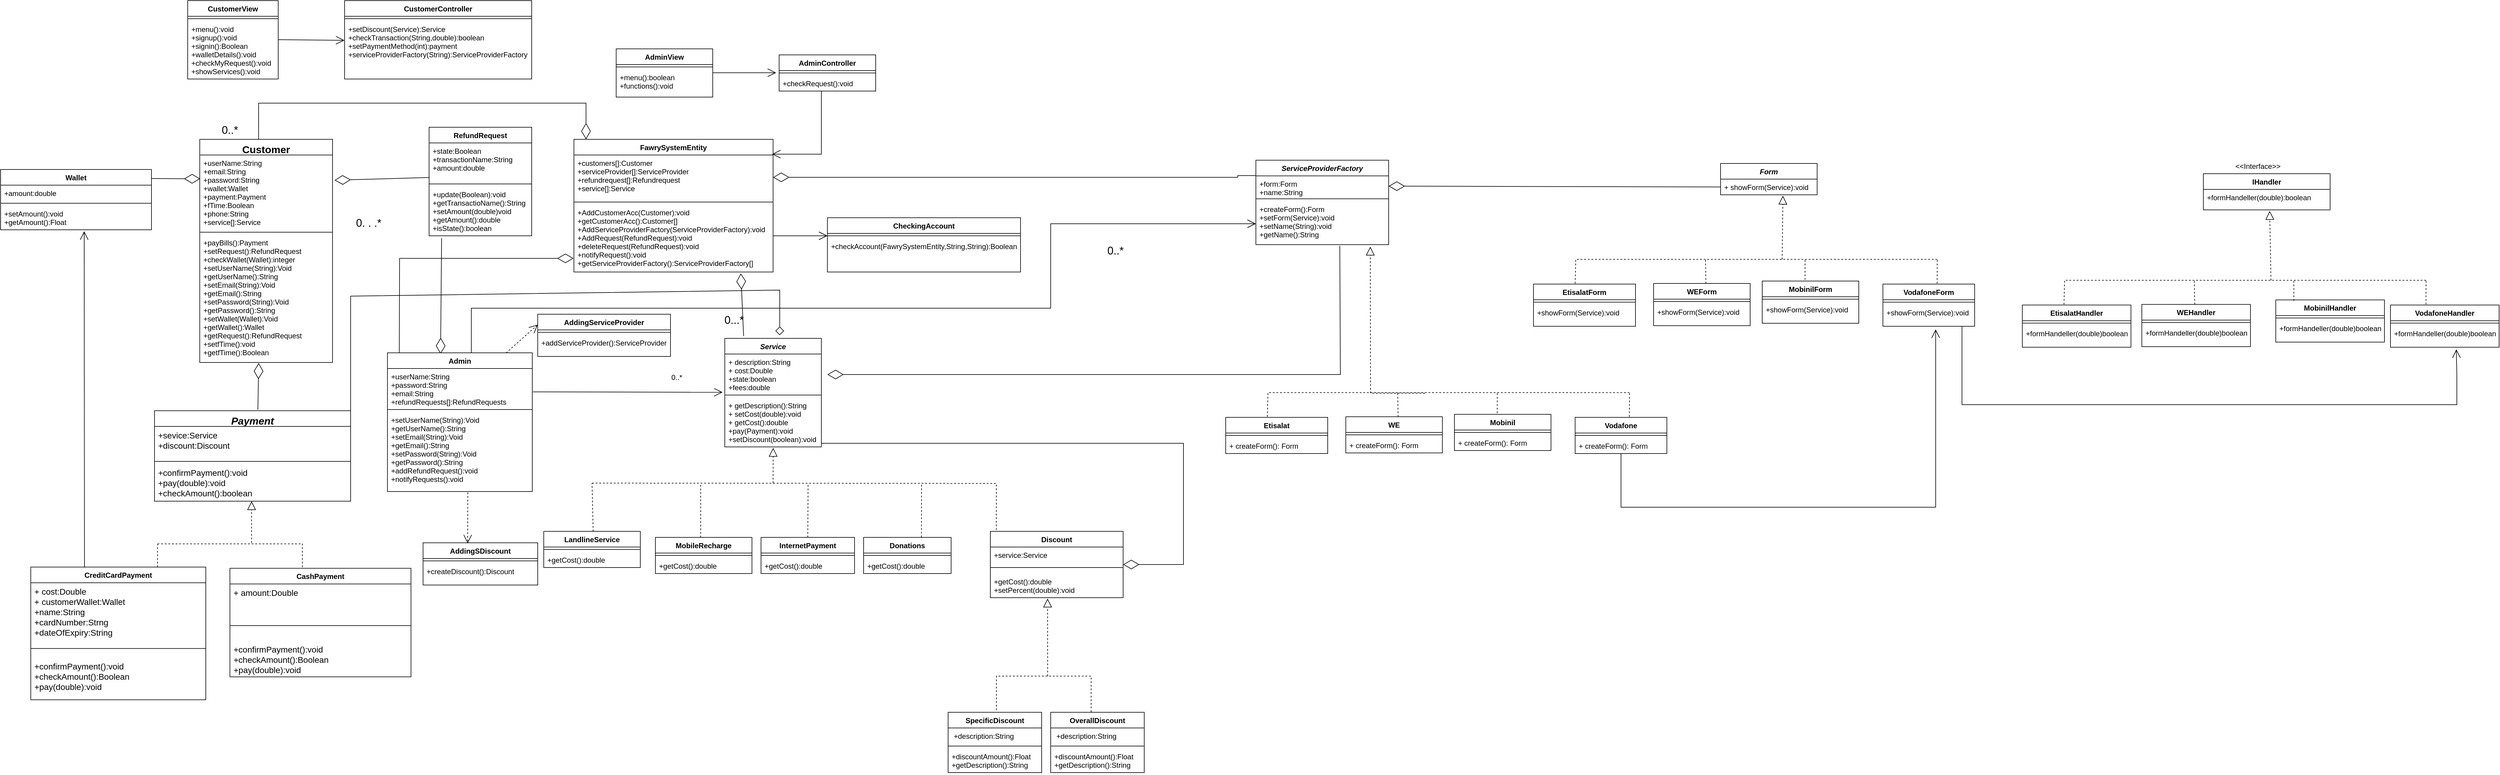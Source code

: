 <mxfile version="20.2.3" type="device"><diagram id="1RQ4lbijzEY4sFkO3ZOC" name="Page-1"><mxGraphModel dx="4501" dy="2954" grid="1" gridSize="10" guides="1" tooltips="1" connect="1" arrows="1" fold="1" page="1" pageScale="1" pageWidth="850" pageHeight="1100" math="0" shadow="0"><root><mxCell id="0"/><mxCell id="1" parent="0"/><mxCell id="um79pmRPh8STGuMXnZxT-13" value="Wallet" style="swimlane;fontStyle=1;align=center;verticalAlign=top;childLayout=stackLayout;horizontal=1;startSize=26;horizontalStack=0;resizeParent=1;resizeParentMax=0;resizeLast=0;collapsible=1;marginBottom=0;" parent="1" vertex="1"><mxGeometry x="-660" y="20" width="250" height="100" as="geometry"/></mxCell><mxCell id="um79pmRPh8STGuMXnZxT-14" value="+amount:double&#10;" style="text;strokeColor=none;fillColor=none;align=left;verticalAlign=top;spacingLeft=4;spacingRight=4;overflow=hidden;rotatable=0;points=[[0,0.5],[1,0.5]];portConstraint=eastwest;" parent="um79pmRPh8STGuMXnZxT-13" vertex="1"><mxGeometry y="26" width="250" height="26" as="geometry"/></mxCell><mxCell id="um79pmRPh8STGuMXnZxT-15" value="" style="line;strokeWidth=1;fillColor=none;align=left;verticalAlign=middle;spacingTop=-1;spacingLeft=3;spacingRight=3;rotatable=0;labelPosition=right;points=[];portConstraint=eastwest;" parent="um79pmRPh8STGuMXnZxT-13" vertex="1"><mxGeometry y="52" width="250" height="8" as="geometry"/></mxCell><mxCell id="um79pmRPh8STGuMXnZxT-16" value="+setAmount():void&#10;+getAmount():Float" style="text;strokeColor=none;fillColor=none;align=left;verticalAlign=top;spacingLeft=4;spacingRight=4;overflow=hidden;rotatable=0;points=[[0,0.5],[1,0.5]];portConstraint=eastwest;" parent="um79pmRPh8STGuMXnZxT-13" vertex="1"><mxGeometry y="60" width="250" height="40" as="geometry"/></mxCell><mxCell id="um79pmRPh8STGuMXnZxT-22" value="" style="endArrow=diamondThin;endFill=0;endSize=24;html=1;rounded=0;entryX=0.004;entryY=-0.008;entryDx=0;entryDy=0;entryPerimeter=0;" parent="1" edge="1"><mxGeometry width="160" relative="1" as="geometry"><mxPoint x="-410" y="35" as="sourcePoint"/><mxPoint x="-329.2" y="35.488" as="targetPoint"/></mxGeometry></mxCell><mxCell id="um79pmRPh8STGuMXnZxT-47" value="" style="endArrow=open;endFill=1;endSize=12;html=1;rounded=0;exitX=1.004;exitY=0.606;exitDx=0;exitDy=0;exitPerimeter=0;entryX=-0.023;entryY=0.991;entryDx=0;entryDy=0;entryPerimeter=0;" parent="1" source="uCQElASa_65ffmEhhu0F-2" target="NmKV2HU6o6KcUOtoJzKY-4" edge="1"><mxGeometry width="160" relative="1" as="geometry"><mxPoint x="180" y="386.888" as="sourcePoint"/><mxPoint x="410.88" y="389.24" as="targetPoint"/></mxGeometry></mxCell><mxCell id="um79pmRPh8STGuMXnZxT-61" value="CreditCardPayment" style="swimlane;fontStyle=1;align=center;verticalAlign=top;childLayout=stackLayout;horizontal=1;startSize=26;horizontalStack=0;resizeParent=1;resizeParentMax=0;resizeLast=0;collapsible=1;marginBottom=0;" parent="1" vertex="1"><mxGeometry x="-610" y="679.19" width="290" height="220" as="geometry"/></mxCell><mxCell id="mpsDsUmjlcxF8dtk74D0-44" value="+ cost:Double&#10;+ customerWallet:Wallet&#10;+name:String&#10;+cardNumber:Strng&#10;+dateOfExpiry:String" style="text;strokeColor=none;fillColor=none;align=left;verticalAlign=top;spacingLeft=4;spacingRight=4;overflow=hidden;rotatable=0;points=[[0,0.5],[1,0.5]];portConstraint=eastwest;fontSize=14;" parent="um79pmRPh8STGuMXnZxT-61" vertex="1"><mxGeometry y="26" width="290" height="94" as="geometry"/></mxCell><mxCell id="um79pmRPh8STGuMXnZxT-63" value="" style="line;strokeWidth=1;fillColor=none;align=left;verticalAlign=middle;spacingTop=-1;spacingLeft=3;spacingRight=3;rotatable=0;labelPosition=right;points=[];portConstraint=eastwest;" parent="um79pmRPh8STGuMXnZxT-61" vertex="1"><mxGeometry y="120" width="290" height="30" as="geometry"/></mxCell><mxCell id="mpsDsUmjlcxF8dtk74D0-45" value="+confirmPayment():void&#10;+checkAmount():Boolean&#10;+pay(double):void" style="text;strokeColor=none;fillColor=none;align=left;verticalAlign=top;spacingLeft=4;spacingRight=4;overflow=hidden;rotatable=0;points=[[0,0.5],[1,0.5]];portConstraint=eastwest;fontSize=14;" parent="um79pmRPh8STGuMXnZxT-61" vertex="1"><mxGeometry y="150" width="290" height="70" as="geometry"/></mxCell><mxCell id="um79pmRPh8STGuMXnZxT-65" value="" style="endArrow=block;dashed=1;endFill=0;endSize=12;html=1;rounded=0;entryX=0.495;entryY=1;entryDx=0;entryDy=0;entryPerimeter=0;" parent="1" target="mpsDsUmjlcxF8dtk74D0-43" edge="1"><mxGeometry width="160" relative="1" as="geometry"><mxPoint x="-244.2" y="639.19" as="sourcePoint"/><mxPoint x="-244" y="580" as="targetPoint"/></mxGeometry></mxCell><mxCell id="um79pmRPh8STGuMXnZxT-66" value="" style="endArrow=none;dashed=1;html=1;rounded=0;" parent="1" edge="1"><mxGeometry width="50" height="50" relative="1" as="geometry"><mxPoint x="-400" y="640.78" as="sourcePoint"/><mxPoint x="-160" y="640.78" as="targetPoint"/></mxGeometry></mxCell><mxCell id="um79pmRPh8STGuMXnZxT-67" value="" style="endArrow=none;dashed=1;html=1;rounded=0;" parent="1" edge="1"><mxGeometry width="50" height="50" relative="1" as="geometry"><mxPoint x="-400" y="679.19" as="sourcePoint"/><mxPoint x="-400" y="641.19" as="targetPoint"/></mxGeometry></mxCell><mxCell id="um79pmRPh8STGuMXnZxT-68" value="" style="endArrow=none;dashed=1;html=1;rounded=0;" parent="1" edge="1"><mxGeometry width="50" height="50" relative="1" as="geometry"><mxPoint x="-160" y="679.19" as="sourcePoint"/><mxPoint x="-160" y="639.19" as="targetPoint"/></mxGeometry></mxCell><mxCell id="X_IhOLupGLxGYrl5g302-16" value="" style="endArrow=diamondThin;endFill=0;endSize=24;html=1;rounded=0;entryX=0.445;entryY=0.003;entryDx=0;entryDy=0;entryPerimeter=0;exitX=0.122;exitY=1.046;exitDx=0;exitDy=0;exitPerimeter=0;" parent="1" source="ZZKwGutRrOX9FmuU-Jzd-17" edge="1"><mxGeometry width="160" relative="1" as="geometry"><mxPoint x="69" y="50" as="sourcePoint"/><mxPoint x="69" y="325.884" as="targetPoint"/></mxGeometry></mxCell><mxCell id="X_IhOLupGLxGYrl5g302-17" value="&lt;font style=&quot;font-size: 18px;&quot;&gt;0. . .*&lt;/font&gt;" style="text;html=1;strokeColor=none;fillColor=none;align=center;verticalAlign=middle;whiteSpace=wrap;rounded=0;" parent="1" vertex="1"><mxGeometry x="-80" y="94" width="60" height="30" as="geometry"/></mxCell><mxCell id="X_IhOLupGLxGYrl5g302-60" value="" style="endArrow=none;dashed=1;html=1;rounded=0;edgeStyle=orthogonalEdgeStyle;entryX=0.045;entryY=0;entryDx=0;entryDy=0;entryPerimeter=0;" parent="1" target="6fFXjO-Bm82MmEm5Ol9g-17" edge="1"><mxGeometry width="50" height="50" relative="1" as="geometry"><mxPoint x="320" y="540" as="sourcePoint"/><mxPoint x="940" y="540" as="targetPoint"/></mxGeometry></mxCell><mxCell id="X_IhOLupGLxGYrl5g302-63" value="InternetPayment" style="swimlane;fontStyle=1;align=center;verticalAlign=top;childLayout=stackLayout;horizontal=1;startSize=26;horizontalStack=0;resizeParent=1;resizeParentMax=0;resizeLast=0;collapsible=1;marginBottom=0;" parent="1" vertex="1"><mxGeometry x="600" y="630" width="155" height="60" as="geometry"/></mxCell><mxCell id="X_IhOLupGLxGYrl5g302-65" value="" style="line;strokeWidth=1;fillColor=none;align=left;verticalAlign=middle;spacingTop=-1;spacingLeft=3;spacingRight=3;rotatable=0;labelPosition=right;points=[];portConstraint=eastwest;" parent="X_IhOLupGLxGYrl5g302-63" vertex="1"><mxGeometry y="26" width="155" height="8" as="geometry"/></mxCell><mxCell id="NmKV2HU6o6KcUOtoJzKY-16" value="+getCost():double" style="text;strokeColor=none;fillColor=none;align=left;verticalAlign=top;spacingLeft=4;spacingRight=4;overflow=hidden;rotatable=0;points=[[0,0.5],[1,0.5]];portConstraint=eastwest;" parent="X_IhOLupGLxGYrl5g302-63" vertex="1"><mxGeometry y="34" width="155" height="26" as="geometry"/></mxCell><mxCell id="X_IhOLupGLxGYrl5g302-72" value="Donations" style="swimlane;fontStyle=1;align=center;verticalAlign=top;childLayout=stackLayout;horizontal=1;startSize=26;horizontalStack=0;resizeParent=1;resizeParentMax=0;resizeLast=0;collapsible=1;marginBottom=0;" parent="1" vertex="1"><mxGeometry x="770" y="630" width="145" height="60" as="geometry"/></mxCell><mxCell id="X_IhOLupGLxGYrl5g302-74" value="" style="line;strokeWidth=1;fillColor=none;align=left;verticalAlign=middle;spacingTop=-1;spacingLeft=3;spacingRight=3;rotatable=0;labelPosition=right;points=[];portConstraint=eastwest;" parent="X_IhOLupGLxGYrl5g302-72" vertex="1"><mxGeometry y="26" width="145" height="8" as="geometry"/></mxCell><mxCell id="NmKV2HU6o6KcUOtoJzKY-17" value="+getCost():double" style="text;strokeColor=none;fillColor=none;align=left;verticalAlign=top;spacingLeft=4;spacingRight=4;overflow=hidden;rotatable=0;points=[[0,0.5],[1,0.5]];portConstraint=eastwest;" parent="X_IhOLupGLxGYrl5g302-72" vertex="1"><mxGeometry y="34" width="145" height="26" as="geometry"/></mxCell><mxCell id="X_IhOLupGLxGYrl5g302-77" value="IHandler" style="swimlane;fontStyle=1;align=center;verticalAlign=top;childLayout=stackLayout;horizontal=1;startSize=26;horizontalStack=0;resizeParent=1;resizeParentMax=0;resizeLast=0;collapsible=1;marginBottom=0;" parent="1" vertex="1"><mxGeometry x="2990" y="27.0" width="210" height="60" as="geometry"/></mxCell><mxCell id="X_IhOLupGLxGYrl5g302-79" value="+formHandeller(double):boolean" style="text;strokeColor=none;fillColor=none;align=left;verticalAlign=top;spacingLeft=4;spacingRight=4;overflow=hidden;rotatable=0;points=[[0,0.5],[1,0.5]];portConstraint=eastwest;" parent="X_IhOLupGLxGYrl5g302-77" vertex="1"><mxGeometry y="26" width="210" height="34" as="geometry"/></mxCell><mxCell id="mpsDsUmjlcxF8dtk74D0-11" value="" style="endArrow=open;endFill=1;endSize=12;html=1;rounded=0;edgeStyle=orthogonalEdgeStyle;exitX=0.709;exitY=0.006;exitDx=0;exitDy=0;exitPerimeter=0;" parent="1" edge="1"><mxGeometry width="160" relative="1" as="geometry"><mxPoint x="121.8" y="326.358" as="sourcePoint"/><mxPoint x="1420" y="110" as="targetPoint"/><Array as="points"><mxPoint x="122" y="325"/><mxPoint x="120" y="325"/><mxPoint x="120" y="250"/><mxPoint x="1080" y="250"/><mxPoint x="1080" y="110"/></Array></mxGeometry></mxCell><mxCell id="mpsDsUmjlcxF8dtk74D0-13" value="FawrySystemEntity" style="swimlane;fontStyle=1;align=center;verticalAlign=top;childLayout=stackLayout;horizontal=1;startSize=26;horizontalStack=0;resizeParent=1;resizeParentMax=0;resizeLast=0;collapsible=1;marginBottom=0;" parent="1" vertex="1"><mxGeometry x="290" y="-30" width="330" height="220" as="geometry"/></mxCell><mxCell id="mpsDsUmjlcxF8dtk74D0-14" value="+customers[]:Customer&#10;+serviceProvider[]:ServiceProvider&#10;+refundrequest[]:Refundrequest&#10;+service[]:Service&#10;" style="text;strokeColor=none;fillColor=none;align=left;verticalAlign=top;spacingLeft=4;spacingRight=4;overflow=hidden;rotatable=0;points=[[0,0.5],[1,0.5]];portConstraint=eastwest;" parent="mpsDsUmjlcxF8dtk74D0-13" vertex="1"><mxGeometry y="26" width="330" height="74" as="geometry"/></mxCell><mxCell id="mpsDsUmjlcxF8dtk74D0-15" value="" style="line;strokeWidth=1;fillColor=none;align=left;verticalAlign=middle;spacingTop=-1;spacingLeft=3;spacingRight=3;rotatable=0;labelPosition=right;points=[];portConstraint=eastwest;" parent="mpsDsUmjlcxF8dtk74D0-13" vertex="1"><mxGeometry y="100" width="330" height="8" as="geometry"/></mxCell><mxCell id="mpsDsUmjlcxF8dtk74D0-16" value="+AddCustomerAcc(Customer):void&#10;+getCustomerAcc():Customer[]&#10;+AddServiceProviderFactory(ServiceProviderFactory):void&#10;+AddRequest(RefundRequest):void&#10;+deleteRequest(RefundRequest):void&#10;+notifyRequest():void&#10;+getServiceProviderFactory():ServiceProviderFactory[]" style="text;strokeColor=none;fillColor=none;align=left;verticalAlign=top;spacingLeft=4;spacingRight=4;overflow=hidden;rotatable=0;points=[[0,0.5],[1,0.5]];portConstraint=eastwest;" parent="mpsDsUmjlcxF8dtk74D0-13" vertex="1"><mxGeometry y="108" width="330" height="112" as="geometry"/></mxCell><mxCell id="mpsDsUmjlcxF8dtk74D0-19" value="" style="endArrow=diamondThin;endFill=0;endSize=24;html=1;rounded=0;edgeStyle=orthogonalEdgeStyle;exitX=0.103;exitY=0.002;exitDx=0;exitDy=0;exitPerimeter=0;entryX=-0.002;entryY=0.798;entryDx=0;entryDy=0;entryPerimeter=0;" parent="1" target="mpsDsUmjlcxF8dtk74D0-16" edge="1"><mxGeometry width="160" relative="1" as="geometry"><mxPoint x="0.6" y="325.726" as="sourcePoint"/><mxPoint x="260" y="170" as="targetPoint"/></mxGeometry></mxCell><mxCell id="mpsDsUmjlcxF8dtk74D0-23" value="" style="endArrow=diamondThin;endFill=0;endSize=24;html=1;rounded=0;fontSize=18;edgeStyle=orthogonalEdgeStyle;exitX=0.443;exitY=0.07;exitDx=0;exitDy=0;exitPerimeter=0;" parent="1" source="mpsDsUmjlcxF8dtk74D0-33" edge="1"><mxGeometry width="160" relative="1" as="geometry"><mxPoint x="-241.4" y="7" as="sourcePoint"/><mxPoint x="310" y="-30" as="targetPoint"/><Array as="points"><mxPoint x="-232" y="-90"/><mxPoint x="310" y="-90"/></Array></mxGeometry></mxCell><mxCell id="mpsDsUmjlcxF8dtk74D0-24" value="&lt;font style=&quot;font-size: 18px;&quot;&gt;0..*&lt;/font&gt;" style="text;html=1;strokeColor=none;fillColor=none;align=center;verticalAlign=middle;whiteSpace=wrap;rounded=0;" parent="1" vertex="1"><mxGeometry x="-310" y="-60" width="60" height="30" as="geometry"/></mxCell><mxCell id="mpsDsUmjlcxF8dtk74D0-25" value="" style="endArrow=diamondThin;endFill=0;endSize=24;html=1;rounded=0;entryX=1;entryY=0.5;entryDx=0;entryDy=0;edgeStyle=orthogonalEdgeStyle;exitX=0;exitY=0.182;exitDx=0;exitDy=0;exitPerimeter=0;" parent="1" source="7oeGyRP91o4FRapvEFG--23" target="mpsDsUmjlcxF8dtk74D0-14" edge="1"><mxGeometry width="160" relative="1" as="geometry"><mxPoint x="1390" y="30" as="sourcePoint"/><mxPoint x="880.96" y="49.996" as="targetPoint"/><Array as="points"><mxPoint x="1390" y="30"/><mxPoint x="1390" y="33"/></Array></mxGeometry></mxCell><mxCell id="mpsDsUmjlcxF8dtk74D0-30" value="0..*" style="text;html=1;strokeColor=none;fillColor=none;align=center;verticalAlign=middle;whiteSpace=wrap;rounded=0;fontSize=18;" parent="1" vertex="1"><mxGeometry x="1160" y="142.7" width="55" height="24.59" as="geometry"/></mxCell><mxCell id="mpsDsUmjlcxF8dtk74D0-31" value="" style="endArrow=diamondThin;endFill=0;endSize=24;html=1;rounded=0;fontSize=18;exitX=0.77;exitY=1.156;exitDx=0;exitDy=0;exitPerimeter=0;entryX=0.838;entryY=1.02;entryDx=0;entryDy=0;entryPerimeter=0;" parent="1" edge="1" target="mpsDsUmjlcxF8dtk74D0-16" source="iYkMWlvOOUJB1K2-9C_M-13"><mxGeometry width="160" relative="1" as="geometry"><mxPoint x="570" y="270" as="sourcePoint"/><mxPoint x="465" y="170" as="targetPoint"/></mxGeometry></mxCell><mxCell id="mpsDsUmjlcxF8dtk74D0-33" value="Customer" style="swimlane;fontStyle=1;align=center;verticalAlign=top;childLayout=stackLayout;horizontal=1;startSize=26;horizontalStack=0;resizeParent=1;resizeParentMax=0;resizeLast=0;collapsible=1;marginBottom=0;fontSize=17;" parent="1" vertex="1"><mxGeometry x="-330" y="-30" width="220" height="370" as="geometry"/></mxCell><mxCell id="mpsDsUmjlcxF8dtk74D0-34" value="+userName:String&#10;+email:String&#10;+password:String&#10;+wallet:Wallet&#10;+payment:Payment&#10;+fTime:Boolean&#10;+phone:String&#10;+service[]:Service&#10;" style="text;strokeColor=none;fillColor=none;align=left;verticalAlign=top;spacingLeft=4;spacingRight=4;overflow=hidden;rotatable=0;points=[[0,0.5],[1,0.5]];portConstraint=eastwest;fontSize=12;" parent="mpsDsUmjlcxF8dtk74D0-33" vertex="1"><mxGeometry y="26" width="220" height="124" as="geometry"/></mxCell><mxCell id="mpsDsUmjlcxF8dtk74D0-35" value="" style="line;strokeWidth=1;fillColor=none;align=left;verticalAlign=middle;spacingTop=-1;spacingLeft=3;spacingRight=3;rotatable=0;labelPosition=right;points=[];portConstraint=eastwest;fontSize=18;" parent="mpsDsUmjlcxF8dtk74D0-33" vertex="1"><mxGeometry y="150" width="220" height="8" as="geometry"/></mxCell><mxCell id="mpsDsUmjlcxF8dtk74D0-36" value="+payBills():Payment&#10;+setRequest():RefundRequest&#10;+checkWallet(Wallet):integer&#10;+setUserName(String):Void&#10;+getUserName():String&#10;+setEmail(String):Void&#10;+getEmail():String&#10;+setPassword(String):Void&#10;+getPassword():String&#10;+setWallet(Wallet):Void&#10;+getWallet():Wallet&#10;+getRequest():RefundRequest&#10;+setfTime():void&#10;+getfTime():Boolean&#10;" style="text;strokeColor=none;fillColor=none;align=left;verticalAlign=top;spacingLeft=4;spacingRight=4;overflow=hidden;rotatable=0;points=[[0,0.5],[1,0.5]];portConstraint=eastwest;fontSize=12;" parent="mpsDsUmjlcxF8dtk74D0-33" vertex="1"><mxGeometry y="158" width="220" height="212" as="geometry"/></mxCell><mxCell id="mpsDsUmjlcxF8dtk74D0-40" value="Payment" style="swimlane;fontStyle=3;align=center;verticalAlign=top;childLayout=stackLayout;horizontal=1;startSize=26;horizontalStack=0;resizeParent=1;resizeParentMax=0;resizeLast=0;collapsible=1;marginBottom=0;fontSize=17;" parent="1" vertex="1"><mxGeometry x="-405" y="420" width="325" height="150" as="geometry"/></mxCell><mxCell id="mpsDsUmjlcxF8dtk74D0-41" value="+sevice:Service&#10;+discount:Discount&#10;" style="text;strokeColor=none;fillColor=none;align=left;verticalAlign=top;spacingLeft=4;spacingRight=4;overflow=hidden;rotatable=0;points=[[0,0.5],[1,0.5]];portConstraint=eastwest;fontSize=14;" parent="mpsDsUmjlcxF8dtk74D0-40" vertex="1"><mxGeometry y="26" width="325" height="54" as="geometry"/></mxCell><mxCell id="mpsDsUmjlcxF8dtk74D0-42" value="" style="line;strokeWidth=1;fillColor=none;align=left;verticalAlign=middle;spacingTop=-1;spacingLeft=3;spacingRight=3;rotatable=0;labelPosition=right;points=[];portConstraint=eastwest;fontSize=17;" parent="mpsDsUmjlcxF8dtk74D0-40" vertex="1"><mxGeometry y="80" width="325" height="8" as="geometry"/></mxCell><mxCell id="mpsDsUmjlcxF8dtk74D0-43" value="+confirmPayment():void&#10;+pay(double):void&#10;+checkAmount():boolean" style="text;strokeColor=none;fillColor=none;align=left;verticalAlign=top;spacingLeft=4;spacingRight=4;overflow=hidden;rotatable=0;points=[[0,0.5],[1,0.5]];portConstraint=eastwest;fontSize=14;" parent="mpsDsUmjlcxF8dtk74D0-40" vertex="1"><mxGeometry y="88" width="325" height="62" as="geometry"/></mxCell><mxCell id="mpsDsUmjlcxF8dtk74D0-46" value="CashPayment" style="swimlane;fontStyle=1;align=center;verticalAlign=top;childLayout=stackLayout;horizontal=1;startSize=26;horizontalStack=0;resizeParent=1;resizeParentMax=0;resizeLast=0;collapsible=1;marginBottom=0;" parent="1" vertex="1"><mxGeometry x="-280" y="681.19" width="300" height="180" as="geometry"/></mxCell><mxCell id="mpsDsUmjlcxF8dtk74D0-47" value="+ amount:Double" style="text;strokeColor=none;fillColor=none;align=left;verticalAlign=top;spacingLeft=4;spacingRight=4;overflow=hidden;rotatable=0;points=[[0,0.5],[1,0.5]];portConstraint=eastwest;fontSize=14;" parent="mpsDsUmjlcxF8dtk74D0-46" vertex="1"><mxGeometry y="26" width="300" height="44" as="geometry"/></mxCell><mxCell id="mpsDsUmjlcxF8dtk74D0-48" value="" style="line;strokeWidth=1;fillColor=none;align=left;verticalAlign=middle;spacingTop=-1;spacingLeft=3;spacingRight=3;rotatable=0;labelPosition=right;points=[];portConstraint=eastwest;" parent="mpsDsUmjlcxF8dtk74D0-46" vertex="1"><mxGeometry y="70" width="300" height="50" as="geometry"/></mxCell><mxCell id="mpsDsUmjlcxF8dtk74D0-49" value="+confirmPayment():void&#10;+checkAmount():Boolean&#10;+pay(double):void" style="text;strokeColor=none;fillColor=none;align=left;verticalAlign=top;spacingLeft=4;spacingRight=4;overflow=hidden;rotatable=0;points=[[0,0.5],[1,0.5]];portConstraint=eastwest;fontSize=14;" parent="mpsDsUmjlcxF8dtk74D0-46" vertex="1"><mxGeometry y="120" width="300" height="60" as="geometry"/></mxCell><mxCell id="uCQElASa_65ffmEhhu0F-1" value="Admin" style="swimlane;fontStyle=1;align=center;verticalAlign=top;childLayout=stackLayout;horizontal=1;startSize=26;horizontalStack=0;resizeParent=1;resizeParentMax=0;resizeLast=0;collapsible=1;marginBottom=0;" parent="1" vertex="1"><mxGeometry x="-19" y="324" width="240" height="230" as="geometry"/></mxCell><mxCell id="uCQElASa_65ffmEhhu0F-2" value="+userName:String&#10;+password:String&#10;+email:String&#10;+refundRequests[]:RefundRequests" style="text;strokeColor=none;fillColor=none;align=left;verticalAlign=top;spacingLeft=4;spacingRight=4;overflow=hidden;rotatable=0;points=[[0,0.5],[1,0.5]];portConstraint=eastwest;" parent="uCQElASa_65ffmEhhu0F-1" vertex="1"><mxGeometry y="26" width="240" height="64" as="geometry"/></mxCell><mxCell id="uCQElASa_65ffmEhhu0F-3" value="" style="line;strokeWidth=1;fillColor=none;align=left;verticalAlign=middle;spacingTop=-1;spacingLeft=3;spacingRight=3;rotatable=0;labelPosition=right;points=[];portConstraint=eastwest;" parent="uCQElASa_65ffmEhhu0F-1" vertex="1"><mxGeometry y="90" width="240" height="8" as="geometry"/></mxCell><mxCell id="uCQElASa_65ffmEhhu0F-4" value="+setUserName(String):Void&#10;+getUserName():String&#10;+setEmail(String):Void&#10;+getEmail():String&#10;+setPassword(String):Void&#10;+getPassword():String&#10;+addRefundRequest():void&#10;+notifyRequests():void&#10;" style="text;strokeColor=none;fillColor=none;align=left;verticalAlign=top;spacingLeft=4;spacingRight=4;overflow=hidden;rotatable=0;points=[[0,0.5],[1,0.5]];portConstraint=eastwest;" parent="uCQElASa_65ffmEhhu0F-1" vertex="1"><mxGeometry y="98" width="240" height="132" as="geometry"/></mxCell><mxCell id="uCQElASa_65ffmEhhu0F-16" value="" style="endArrow=none;dashed=1;html=1;rounded=0;exitX=0.5;exitY=0;exitDx=0;exitDy=0;" parent="1" edge="1"><mxGeometry width="50" height="50" relative="1" as="geometry"><mxPoint x="321.875" y="620" as="sourcePoint"/><mxPoint x="320" y="540" as="targetPoint"/></mxGeometry></mxCell><mxCell id="iYkMWlvOOUJB1K2-9C_M-5" value="" style="endArrow=none;dashed=1;html=1;rounded=0;exitX=0.661;exitY=-0.004;exitDx=0;exitDy=0;exitPerimeter=0;" parent="1" source="X_IhOLupGLxGYrl5g302-72" edge="1"><mxGeometry width="50" height="50" relative="1" as="geometry"><mxPoint x="841.005" y="620" as="sourcePoint"/><mxPoint x="866" y="540" as="targetPoint"/></mxGeometry></mxCell><mxCell id="iYkMWlvOOUJB1K2-9C_M-6" value="" style="endArrow=none;dashed=1;html=1;rounded=0;exitX=0.5;exitY=0;exitDx=0;exitDy=0;" parent="1" source="X_IhOLupGLxGYrl5g302-63" edge="1"><mxGeometry width="50" height="50" relative="1" as="geometry"><mxPoint x="651.875" y="624" as="sourcePoint"/><mxPoint x="678" y="540" as="targetPoint"/></mxGeometry></mxCell><mxCell id="iYkMWlvOOUJB1K2-9C_M-7" value="" style="endArrow=none;dashed=1;html=1;rounded=0;exitX=0.469;exitY=0;exitDx=0;exitDy=0;exitPerimeter=0;" parent="1" source="NmKV2HU6o6KcUOtoJzKY-11" edge="1"><mxGeometry width="50" height="50" relative="1" as="geometry"><mxPoint x="501.005" y="624" as="sourcePoint"/><mxPoint x="500" y="540" as="targetPoint"/></mxGeometry></mxCell><mxCell id="X_IhOLupGLxGYrl5g302-59" value="" style="endArrow=block;dashed=1;endFill=0;endSize=12;html=1;rounded=0;entryX=0.501;entryY=1.019;entryDx=0;entryDy=0;entryPerimeter=0;" parent="1" target="NmKV2HU6o6KcUOtoJzKY-6" edge="1"><mxGeometry width="160" relative="1" as="geometry"><mxPoint x="620" y="540" as="sourcePoint"/><mxPoint x="510" y="510" as="targetPoint"/></mxGeometry></mxCell><mxCell id="iYkMWlvOOUJB1K2-9C_M-9" value="" style="endArrow=diamondThin;endFill=0;endSize=24;html=1;rounded=0;exitX=0.527;exitY=-0.011;exitDx=0;exitDy=0;exitPerimeter=0;entryX=0.444;entryY=1.004;entryDx=0;entryDy=0;entryPerimeter=0;" parent="1" source="mpsDsUmjlcxF8dtk74D0-40" target="mpsDsUmjlcxF8dtk74D0-36" edge="1"><mxGeometry width="160" relative="1" as="geometry"><mxPoint x="-236" y="410" as="sourcePoint"/><mxPoint x="-234" y="380" as="targetPoint"/></mxGeometry></mxCell><mxCell id="iYkMWlvOOUJB1K2-9C_M-13" value="&lt;span style=&quot;font-size: 18px;&quot;&gt;0...*&lt;/span&gt;" style="text;html=1;align=center;verticalAlign=middle;resizable=0;points=[];autosize=1;strokeColor=none;fillColor=none;" parent="1" vertex="1"><mxGeometry x="525" y="250" width="60" height="40" as="geometry"/></mxCell><mxCell id="iYkMWlvOOUJB1K2-9C_M-17" value="" style="endArrow=diamondThin;endFill=0;endSize=24;html=1;rounded=0;exitX=0.632;exitY=1.028;exitDx=0;exitDy=0;exitPerimeter=0;edgeStyle=orthogonalEdgeStyle;" parent="1" source="7oeGyRP91o4FRapvEFG--26" edge="1"><mxGeometry width="160" relative="1" as="geometry"><mxPoint x="1560.08" y="160.012" as="sourcePoint"/><mxPoint x="710" y="360" as="targetPoint"/><Array as="points"><mxPoint x="1560" y="147"/><mxPoint x="1560" y="360"/></Array></mxGeometry></mxCell><mxCell id="iYkMWlvOOUJB1K2-9C_M-48" value="" style="endArrow=diamondThin;endFill=0;endSize=24;html=1;rounded=0;exitX=0;exitY=0.5;exitDx=0;exitDy=0;entryX=1;entryY=0.5;entryDx=0;entryDy=0;" parent="1" source="4tMlvZDIrKio6m5S9mmi-22" edge="1" target="7oeGyRP91o4FRapvEFG--24"><mxGeometry width="160" relative="1" as="geometry"><mxPoint x="2241" y="100" as="sourcePoint"/><mxPoint x="1651" y="120" as="targetPoint"/></mxGeometry></mxCell><mxCell id="ZZKwGutRrOX9FmuU-Jzd-6" value="AddingSDiscount" style="swimlane;fontStyle=1;align=center;verticalAlign=top;childLayout=stackLayout;horizontal=1;startSize=26;horizontalStack=0;resizeParent=1;resizeParentMax=0;resizeLast=0;collapsible=1;marginBottom=0;" parent="1" vertex="1"><mxGeometry x="40" y="639" width="190" height="70" as="geometry"/></mxCell><mxCell id="ZZKwGutRrOX9FmuU-Jzd-7" value="" style="line;strokeWidth=1;fillColor=none;align=left;verticalAlign=middle;spacingTop=-1;spacingLeft=3;spacingRight=3;rotatable=0;labelPosition=right;points=[];portConstraint=eastwest;" parent="ZZKwGutRrOX9FmuU-Jzd-6" vertex="1"><mxGeometry y="26" width="190" height="8" as="geometry"/></mxCell><mxCell id="ZZKwGutRrOX9FmuU-Jzd-8" value="+createDiscount():Discount" style="text;strokeColor=none;fillColor=none;align=left;verticalAlign=top;spacingLeft=4;spacingRight=4;overflow=hidden;rotatable=0;points=[[0,0.5],[1,0.5]];portConstraint=eastwest;" parent="ZZKwGutRrOX9FmuU-Jzd-6" vertex="1"><mxGeometry y="34" width="190" height="36" as="geometry"/></mxCell><mxCell id="ZZKwGutRrOX9FmuU-Jzd-9" value="" style="endArrow=open;endFill=1;endSize=12;html=1;rounded=0;exitX=0.555;exitY=1.011;exitDx=0;exitDy=0;dashed=1;exitPerimeter=0;entryX=0.389;entryY=0.014;entryDx=0;entryDy=0;entryPerimeter=0;" parent="1" source="uCQElASa_65ffmEhhu0F-4" target="ZZKwGutRrOX9FmuU-Jzd-6" edge="1"><mxGeometry width="160" relative="1" as="geometry"><mxPoint x="105.52" y="584.004" as="sourcePoint"/><mxPoint x="200" y="604.24" as="targetPoint"/></mxGeometry></mxCell><mxCell id="ZZKwGutRrOX9FmuU-Jzd-10" value="AddingServiceProvider" style="swimlane;fontStyle=1;align=center;verticalAlign=top;childLayout=stackLayout;horizontal=1;startSize=26;horizontalStack=0;resizeParent=1;resizeParentMax=0;resizeLast=0;collapsible=1;marginBottom=0;" parent="1" vertex="1"><mxGeometry x="230" y="260" width="220" height="70" as="geometry"/></mxCell><mxCell id="ZZKwGutRrOX9FmuU-Jzd-11" value="" style="line;strokeWidth=1;fillColor=none;align=left;verticalAlign=middle;spacingTop=-1;spacingLeft=3;spacingRight=3;rotatable=0;labelPosition=right;points=[];portConstraint=eastwest;" parent="ZZKwGutRrOX9FmuU-Jzd-10" vertex="1"><mxGeometry y="26" width="220" height="8" as="geometry"/></mxCell><mxCell id="ZZKwGutRrOX9FmuU-Jzd-12" value="+addServiceProvider():ServiceProvider" style="text;strokeColor=none;fillColor=none;align=left;verticalAlign=top;spacingLeft=4;spacingRight=4;overflow=hidden;rotatable=0;points=[[0,0.5],[1,0.5]];portConstraint=eastwest;" parent="ZZKwGutRrOX9FmuU-Jzd-10" vertex="1"><mxGeometry y="34" width="220" height="36" as="geometry"/></mxCell><mxCell id="ZZKwGutRrOX9FmuU-Jzd-13" value="" style="endArrow=open;endFill=1;endSize=12;html=1;rounded=0;exitX=0.819;exitY=0.001;exitDx=0;exitDy=0;dashed=1;exitPerimeter=0;entryX=0;entryY=0.25;entryDx=0;entryDy=0;" parent="1" source="uCQElASa_65ffmEhhu0F-1" target="ZZKwGutRrOX9FmuU-Jzd-10" edge="1"><mxGeometry width="160" relative="1" as="geometry"><mxPoint x="135.52" y="303.764" as="sourcePoint"/><mxPoint x="230" y="324" as="targetPoint"/></mxGeometry></mxCell><mxCell id="ZZKwGutRrOX9FmuU-Jzd-14" value="RefundRequest" style="swimlane;fontStyle=1;align=center;verticalAlign=top;childLayout=stackLayout;horizontal=1;startSize=26;horizontalStack=0;resizeParent=1;resizeParentMax=0;resizeLast=0;collapsible=1;marginBottom=0;" parent="1" vertex="1"><mxGeometry x="50" y="-50" width="170" height="180" as="geometry"/></mxCell><mxCell id="ZZKwGutRrOX9FmuU-Jzd-15" value="+state:Boolean&#10;+transactionName:String&#10;+amount:double&#10;" style="text;strokeColor=none;fillColor=none;align=left;verticalAlign=top;spacingLeft=4;spacingRight=4;overflow=hidden;rotatable=0;points=[[0,0.5],[1,0.5]];portConstraint=eastwest;" parent="ZZKwGutRrOX9FmuU-Jzd-14" vertex="1"><mxGeometry y="26" width="170" height="64" as="geometry"/></mxCell><mxCell id="ZZKwGutRrOX9FmuU-Jzd-16" value="" style="line;strokeWidth=1;fillColor=none;align=left;verticalAlign=middle;spacingTop=-1;spacingLeft=3;spacingRight=3;rotatable=0;labelPosition=right;points=[];portConstraint=eastwest;" parent="ZZKwGutRrOX9FmuU-Jzd-14" vertex="1"><mxGeometry y="90" width="170" height="8" as="geometry"/></mxCell><mxCell id="ZZKwGutRrOX9FmuU-Jzd-17" value="+update(Boolean):void&#10;+getTransactioName():String&#10;+setAmount(double)void&#10;+getAmount():double&#10;+isState():boolean&#10;" style="text;strokeColor=none;fillColor=none;align=left;verticalAlign=top;spacingLeft=4;spacingRight=4;overflow=hidden;rotatable=0;points=[[0,0.5],[1,0.5]];portConstraint=eastwest;" parent="ZZKwGutRrOX9FmuU-Jzd-14" vertex="1"><mxGeometry y="98" width="170" height="82" as="geometry"/></mxCell><mxCell id="ZZKwGutRrOX9FmuU-Jzd-18" value="" style="endArrow=diamondThin;endFill=0;endSize=24;html=1;rounded=0;entryX=1.015;entryY=0.337;entryDx=0;entryDy=0;entryPerimeter=0;exitX=0.005;exitY=0.895;exitDx=0;exitDy=0;exitPerimeter=0;" parent="1" source="ZZKwGutRrOX9FmuU-Jzd-15" target="mpsDsUmjlcxF8dtk74D0-34" edge="1"><mxGeometry width="160" relative="1" as="geometry"><mxPoint x="50" y="-20" as="sourcePoint"/><mxPoint x="-90" y="30" as="targetPoint"/></mxGeometry></mxCell><mxCell id="ZZKwGutRrOX9FmuU-Jzd-19" value="CheckingAccount" style="swimlane;fontStyle=1;align=center;verticalAlign=top;childLayout=stackLayout;horizontal=1;startSize=26;horizontalStack=0;resizeParent=1;resizeParentMax=0;resizeLast=0;collapsible=1;marginBottom=0;" parent="1" vertex="1"><mxGeometry x="710" y="100" width="320" height="90" as="geometry"/></mxCell><mxCell id="ZZKwGutRrOX9FmuU-Jzd-21" value="" style="line;strokeWidth=1;fillColor=none;align=left;verticalAlign=middle;spacingTop=-1;spacingLeft=3;spacingRight=3;rotatable=0;labelPosition=right;points=[];portConstraint=eastwest;" parent="ZZKwGutRrOX9FmuU-Jzd-19" vertex="1"><mxGeometry y="26" width="320" height="8" as="geometry"/></mxCell><mxCell id="ZZKwGutRrOX9FmuU-Jzd-22" value="+checkAccount(FawrySystemEntity,String,String):Boolean" style="text;strokeColor=none;fillColor=none;align=left;verticalAlign=top;spacingLeft=4;spacingRight=4;overflow=hidden;rotatable=0;points=[[0,0.5],[1,0.5]];portConstraint=eastwest;" parent="ZZKwGutRrOX9FmuU-Jzd-19" vertex="1"><mxGeometry y="34" width="320" height="56" as="geometry"/></mxCell><mxCell id="ZZKwGutRrOX9FmuU-Jzd-23" value="" style="endArrow=open;endFill=1;endSize=12;html=1;rounded=0;" parent="1" edge="1"><mxGeometry width="160" relative="1" as="geometry"><mxPoint x="620" y="130" as="sourcePoint"/><mxPoint x="710" y="130" as="targetPoint"/></mxGeometry></mxCell><mxCell id="NmKV2HU6o6KcUOtoJzKY-1" value="" style="endArrow=diamond;endFill=0;endSize=12;html=1;rounded=0;exitX=1;exitY=0;exitDx=0;exitDy=0;entryX=0.569;entryY=-0.029;entryDx=0;entryDy=0;entryPerimeter=0;" parent="1" source="mpsDsUmjlcxF8dtk74D0-40" target="NmKV2HU6o6KcUOtoJzKY-3" edge="1"><mxGeometry width="160" relative="1" as="geometry"><mxPoint x="-160" y="400" as="sourcePoint"/><mxPoint x="520" y="360" as="targetPoint"/><Array as="points"><mxPoint x="-80" y="340"/><mxPoint x="-80" y="230"/><mxPoint x="631" y="220"/></Array></mxGeometry></mxCell><mxCell id="NmKV2HU6o6KcUOtoJzKY-3" value="Service" style="swimlane;fontStyle=3;align=center;verticalAlign=top;childLayout=stackLayout;horizontal=1;startSize=26;horizontalStack=0;resizeParent=1;resizeParentMax=0;resizeLast=0;collapsible=1;marginBottom=0;" parent="1" vertex="1"><mxGeometry x="540" y="300" width="160" height="180" as="geometry"/></mxCell><mxCell id="NmKV2HU6o6KcUOtoJzKY-4" value="+ description:String&#10;+ cost:Double&#10;+state:boolean&#10;+fees:double" style="text;strokeColor=none;fillColor=none;align=left;verticalAlign=top;spacingLeft=4;spacingRight=4;overflow=hidden;rotatable=0;points=[[0,0.5],[1,0.5]];portConstraint=eastwest;" parent="NmKV2HU6o6KcUOtoJzKY-3" vertex="1"><mxGeometry y="26" width="160" height="64" as="geometry"/></mxCell><mxCell id="NmKV2HU6o6KcUOtoJzKY-5" value="" style="line;strokeWidth=1;fillColor=none;align=left;verticalAlign=middle;spacingTop=-1;spacingLeft=3;spacingRight=3;rotatable=0;labelPosition=right;points=[];portConstraint=eastwest;" parent="NmKV2HU6o6KcUOtoJzKY-3" vertex="1"><mxGeometry y="90" width="160" height="8" as="geometry"/></mxCell><mxCell id="NmKV2HU6o6KcUOtoJzKY-6" value="+ getDescription():String&#10;+ setCost(double):void&#10;+ getCost():double&#10;+pay(Payment):void&#10;+setDiscount(boolean):void" style="text;strokeColor=none;fillColor=none;align=left;verticalAlign=top;spacingLeft=4;spacingRight=4;overflow=hidden;rotatable=0;points=[[0,0.5],[1,0.5]];portConstraint=eastwest;fontStyle=0" parent="NmKV2HU6o6KcUOtoJzKY-3" vertex="1"><mxGeometry y="98" width="160" height="82" as="geometry"/></mxCell><mxCell id="NmKV2HU6o6KcUOtoJzKY-7" value="LandlineService" style="swimlane;fontStyle=1;align=center;verticalAlign=top;childLayout=stackLayout;horizontal=1;startSize=26;horizontalStack=0;resizeParent=1;resizeParentMax=0;resizeLast=0;collapsible=1;marginBottom=0;" parent="1" vertex="1"><mxGeometry x="240" y="620" width="160" height="60" as="geometry"/></mxCell><mxCell id="NmKV2HU6o6KcUOtoJzKY-9" value="" style="line;strokeWidth=1;fillColor=none;align=left;verticalAlign=middle;spacingTop=-1;spacingLeft=3;spacingRight=3;rotatable=0;labelPosition=right;points=[];portConstraint=eastwest;" parent="NmKV2HU6o6KcUOtoJzKY-7" vertex="1"><mxGeometry y="26" width="160" height="8" as="geometry"/></mxCell><mxCell id="NmKV2HU6o6KcUOtoJzKY-10" value="+getCost():double" style="text;strokeColor=none;fillColor=none;align=left;verticalAlign=top;spacingLeft=4;spacingRight=4;overflow=hidden;rotatable=0;points=[[0,0.5],[1,0.5]];portConstraint=eastwest;" parent="NmKV2HU6o6KcUOtoJzKY-7" vertex="1"><mxGeometry y="34" width="160" height="26" as="geometry"/></mxCell><mxCell id="NmKV2HU6o6KcUOtoJzKY-11" value="MobileRecharge" style="swimlane;fontStyle=1;align=center;verticalAlign=top;childLayout=stackLayout;horizontal=1;startSize=26;horizontalStack=0;resizeParent=1;resizeParentMax=0;resizeLast=0;collapsible=1;marginBottom=0;" parent="1" vertex="1"><mxGeometry x="425" y="630" width="160" height="60" as="geometry"/></mxCell><mxCell id="NmKV2HU6o6KcUOtoJzKY-13" value="" style="line;strokeWidth=1;fillColor=none;align=left;verticalAlign=middle;spacingTop=-1;spacingLeft=3;spacingRight=3;rotatable=0;labelPosition=right;points=[];portConstraint=eastwest;" parent="NmKV2HU6o6KcUOtoJzKY-11" vertex="1"><mxGeometry y="26" width="160" height="8" as="geometry"/></mxCell><mxCell id="NmKV2HU6o6KcUOtoJzKY-14" value="+getCost():double" style="text;strokeColor=none;fillColor=none;align=left;verticalAlign=top;spacingLeft=4;spacingRight=4;overflow=hidden;rotatable=0;points=[[0,0.5],[1,0.5]];portConstraint=eastwest;" parent="NmKV2HU6o6KcUOtoJzKY-11" vertex="1"><mxGeometry y="34" width="160" height="26" as="geometry"/></mxCell><mxCell id="NmKV2HU6o6KcUOtoJzKY-19" value="" style="endArrow=open;endFill=1;endSize=12;html=1;rounded=0;entryX=0.554;entryY=1.06;entryDx=0;entryDy=0;entryPerimeter=0;" parent="1" target="um79pmRPh8STGuMXnZxT-16" edge="1"><mxGeometry width="160" relative="1" as="geometry"><mxPoint x="-521" y="680" as="sourcePoint"/><mxPoint x="-430" y="410" as="targetPoint"/></mxGeometry></mxCell><mxCell id="NmKV2HU6o6KcUOtoJzKY-20" value="WE" style="swimlane;fontStyle=1;align=center;verticalAlign=top;childLayout=stackLayout;horizontal=1;startSize=26;horizontalStack=0;resizeParent=1;resizeParentMax=0;resizeLast=0;collapsible=1;marginBottom=0;" parent="1" vertex="1"><mxGeometry x="1569" y="430.01" width="160" height="60" as="geometry"/></mxCell><mxCell id="NmKV2HU6o6KcUOtoJzKY-22" value="" style="line;strokeWidth=1;fillColor=none;align=left;verticalAlign=middle;spacingTop=-1;spacingLeft=3;spacingRight=3;rotatable=0;labelPosition=right;points=[];portConstraint=eastwest;" parent="NmKV2HU6o6KcUOtoJzKY-20" vertex="1"><mxGeometry y="26" width="160" height="8" as="geometry"/></mxCell><mxCell id="NmKV2HU6o6KcUOtoJzKY-23" value="+ createForm(): Form" style="text;strokeColor=none;fillColor=none;align=left;verticalAlign=top;spacingLeft=4;spacingRight=4;overflow=hidden;rotatable=0;points=[[0,0.5],[1,0.5]];portConstraint=eastwest;" parent="NmKV2HU6o6KcUOtoJzKY-20" vertex="1"><mxGeometry y="34" width="160" height="26" as="geometry"/></mxCell><mxCell id="NmKV2HU6o6KcUOtoJzKY-24" value="Mobinil" style="swimlane;fontStyle=1;align=center;verticalAlign=top;childLayout=stackLayout;horizontal=1;startSize=26;horizontalStack=0;resizeParent=1;resizeParentMax=0;resizeLast=0;collapsible=1;marginBottom=0;" parent="1" vertex="1"><mxGeometry x="1749" y="426.01" width="160" height="60" as="geometry"/></mxCell><mxCell id="NmKV2HU6o6KcUOtoJzKY-26" value="" style="line;strokeWidth=1;fillColor=none;align=left;verticalAlign=middle;spacingTop=-1;spacingLeft=3;spacingRight=3;rotatable=0;labelPosition=right;points=[];portConstraint=eastwest;" parent="NmKV2HU6o6KcUOtoJzKY-24" vertex="1"><mxGeometry y="26" width="160" height="8" as="geometry"/></mxCell><mxCell id="NmKV2HU6o6KcUOtoJzKY-27" value="+ createForm(): Form&#10;" style="text;strokeColor=none;fillColor=none;align=left;verticalAlign=top;spacingLeft=4;spacingRight=4;overflow=hidden;rotatable=0;points=[[0,0.5],[1,0.5]];portConstraint=eastwest;" parent="NmKV2HU6o6KcUOtoJzKY-24" vertex="1"><mxGeometry y="34" width="160" height="26" as="geometry"/></mxCell><mxCell id="NmKV2HU6o6KcUOtoJzKY-28" value="Etisalat" style="swimlane;fontStyle=1;align=center;verticalAlign=top;childLayout=stackLayout;horizontal=1;startSize=26;horizontalStack=0;resizeParent=1;resizeParentMax=0;resizeLast=0;collapsible=1;marginBottom=0;" parent="1" vertex="1"><mxGeometry x="1370" y="431.01" width="169" height="60" as="geometry"/></mxCell><mxCell id="NmKV2HU6o6KcUOtoJzKY-30" value="" style="line;strokeWidth=1;fillColor=none;align=left;verticalAlign=middle;spacingTop=-1;spacingLeft=3;spacingRight=3;rotatable=0;labelPosition=right;points=[];portConstraint=eastwest;" parent="NmKV2HU6o6KcUOtoJzKY-28" vertex="1"><mxGeometry y="26" width="169" height="8" as="geometry"/></mxCell><mxCell id="NmKV2HU6o6KcUOtoJzKY-31" value="+ createForm(): Form&#10;" style="text;strokeColor=none;fillColor=none;align=left;verticalAlign=top;spacingLeft=4;spacingRight=4;overflow=hidden;rotatable=0;points=[[0,0.5],[1,0.5]];portConstraint=eastwest;" parent="NmKV2HU6o6KcUOtoJzKY-28" vertex="1"><mxGeometry y="34" width="169" height="26" as="geometry"/></mxCell><mxCell id="NmKV2HU6o6KcUOtoJzKY-32" value="Vodafone" style="swimlane;fontStyle=1;align=center;verticalAlign=top;childLayout=stackLayout;horizontal=1;startSize=26;horizontalStack=0;resizeParent=1;resizeParentMax=0;resizeLast=0;collapsible=1;marginBottom=0;" parent="1" vertex="1"><mxGeometry x="1949" y="431.01" width="152" height="60" as="geometry"/></mxCell><mxCell id="NmKV2HU6o6KcUOtoJzKY-34" value="" style="line;strokeWidth=1;fillColor=none;align=left;verticalAlign=middle;spacingTop=-1;spacingLeft=3;spacingRight=3;rotatable=0;labelPosition=right;points=[];portConstraint=eastwest;" parent="NmKV2HU6o6KcUOtoJzKY-32" vertex="1"><mxGeometry y="26" width="152" height="8" as="geometry"/></mxCell><mxCell id="NmKV2HU6o6KcUOtoJzKY-35" value="+ createForm(): Form&#10;" style="text;strokeColor=none;fillColor=none;align=left;verticalAlign=top;spacingLeft=4;spacingRight=4;overflow=hidden;rotatable=0;points=[[0,0.5],[1,0.5]];portConstraint=eastwest;" parent="NmKV2HU6o6KcUOtoJzKY-32" vertex="1"><mxGeometry y="34" width="152" height="26" as="geometry"/></mxCell><mxCell id="NmKV2HU6o6KcUOtoJzKY-41" value="" style="endArrow=none;dashed=1;html=1;rounded=0;" parent="1" edge="1"><mxGeometry width="50" height="50" relative="1" as="geometry"><mxPoint x="2039" y="390.01" as="sourcePoint"/><mxPoint x="1439" y="390.01" as="targetPoint"/></mxGeometry></mxCell><mxCell id="4tMlvZDIrKio6m5S9mmi-1" value="" style="endArrow=none;dashed=1;html=1;rounded=0;" parent="1" edge="1"><mxGeometry width="50" height="50" relative="1" as="geometry"><mxPoint x="1439" y="430.01" as="sourcePoint"/><mxPoint x="1440" y="391.01" as="targetPoint"/></mxGeometry></mxCell><mxCell id="4tMlvZDIrKio6m5S9mmi-9" value="" style="endArrow=block;dashed=1;endFill=0;endSize=12;html=1;rounded=0;entryX=0.747;entryY=1;entryDx=0;entryDy=0;entryPerimeter=0;" parent="1" edge="1"><mxGeometry width="160" relative="1" as="geometry"><mxPoint x="1700" y="391.01" as="sourcePoint"/><mxPoint x="1609.52" y="148" as="targetPoint"/><Array as="points"><mxPoint x="1610" y="391"/></Array></mxGeometry></mxCell><mxCell id="4tMlvZDIrKio6m5S9mmi-11" value="" style="endArrow=none;dashed=1;html=1;rounded=0;entryX=0.443;entryY=-0.015;entryDx=0;entryDy=0;entryPerimeter=0;" parent="1" target="NmKV2HU6o6KcUOtoJzKY-24" edge="1"><mxGeometry width="50" height="50" relative="1" as="geometry"><mxPoint x="1820" y="391.01" as="sourcePoint"/><mxPoint x="1460" y="411.01" as="targetPoint"/></mxGeometry></mxCell><mxCell id="4tMlvZDIrKio6m5S9mmi-12" value="" style="endArrow=none;dashed=1;html=1;rounded=0;entryX=0.542;entryY=0.009;entryDx=0;entryDy=0;entryPerimeter=0;" parent="1" target="NmKV2HU6o6KcUOtoJzKY-20" edge="1"><mxGeometry width="50" height="50" relative="1" as="geometry"><mxPoint x="1655" y="391.01" as="sourcePoint"/><mxPoint x="1470" y="421.01" as="targetPoint"/></mxGeometry></mxCell><mxCell id="4tMlvZDIrKio6m5S9mmi-18" value="" style="endArrow=none;dashed=1;html=1;rounded=0;entryX=0.591;entryY=-0.01;entryDx=0;entryDy=0;entryPerimeter=0;" parent="1" target="NmKV2HU6o6KcUOtoJzKY-32" edge="1"><mxGeometry width="50" height="50" relative="1" as="geometry"><mxPoint x="2039" y="391.01" as="sourcePoint"/><mxPoint x="2039" y="421.01" as="targetPoint"/></mxGeometry></mxCell><mxCell id="4tMlvZDIrKio6m5S9mmi-21" value="Form" style="swimlane;fontStyle=3;childLayout=stackLayout;horizontal=1;startSize=26;fillColor=none;horizontalStack=0;resizeParent=1;resizeParentMax=0;resizeLast=0;collapsible=1;marginBottom=0;" parent="1" vertex="1"><mxGeometry x="2190" y="10" width="160" height="52" as="geometry"/></mxCell><mxCell id="4tMlvZDIrKio6m5S9mmi-22" value="+ showForm(Service):void" style="text;strokeColor=none;fillColor=none;align=left;verticalAlign=top;spacingLeft=4;spacingRight=4;overflow=hidden;rotatable=0;points=[[0,0.5],[1,0.5]];portConstraint=eastwest;" parent="4tMlvZDIrKio6m5S9mmi-21" vertex="1"><mxGeometry y="26" width="160" height="26" as="geometry"/></mxCell><mxCell id="4tMlvZDIrKio6m5S9mmi-27" value="WEForm" style="swimlane;fontStyle=1;align=center;verticalAlign=top;childLayout=stackLayout;horizontal=1;startSize=26;horizontalStack=0;resizeParent=1;resizeParentMax=0;resizeLast=0;collapsible=1;marginBottom=0;" parent="1" vertex="1"><mxGeometry x="2079" y="209" width="160" height="70" as="geometry"/></mxCell><mxCell id="4tMlvZDIrKio6m5S9mmi-28" value="" style="line;strokeWidth=1;fillColor=none;align=left;verticalAlign=middle;spacingTop=-1;spacingLeft=3;spacingRight=3;rotatable=0;labelPosition=right;points=[];portConstraint=eastwest;" parent="4tMlvZDIrKio6m5S9mmi-27" vertex="1"><mxGeometry y="26" width="160" height="8" as="geometry"/></mxCell><mxCell id="4tMlvZDIrKio6m5S9mmi-29" value="+showForm(Service):void" style="text;strokeColor=none;fillColor=none;align=left;verticalAlign=top;spacingLeft=4;spacingRight=4;overflow=hidden;rotatable=0;points=[[0,0.5],[1,0.5]];portConstraint=eastwest;" parent="4tMlvZDIrKio6m5S9mmi-27" vertex="1"><mxGeometry y="34" width="160" height="36" as="geometry"/></mxCell><mxCell id="4tMlvZDIrKio6m5S9mmi-30" value="MobinilForm" style="swimlane;fontStyle=1;align=center;verticalAlign=top;childLayout=stackLayout;horizontal=1;startSize=26;horizontalStack=0;resizeParent=1;resizeParentMax=0;resizeLast=0;collapsible=1;marginBottom=0;" parent="1" vertex="1"><mxGeometry x="2259" y="205" width="160" height="70" as="geometry"/></mxCell><mxCell id="4tMlvZDIrKio6m5S9mmi-31" value="" style="line;strokeWidth=1;fillColor=none;align=left;verticalAlign=middle;spacingTop=-1;spacingLeft=3;spacingRight=3;rotatable=0;labelPosition=right;points=[];portConstraint=eastwest;" parent="4tMlvZDIrKio6m5S9mmi-30" vertex="1"><mxGeometry y="26" width="160" height="8" as="geometry"/></mxCell><mxCell id="4tMlvZDIrKio6m5S9mmi-32" value="+showForm(Service):void" style="text;strokeColor=none;fillColor=none;align=left;verticalAlign=top;spacingLeft=4;spacingRight=4;overflow=hidden;rotatable=0;points=[[0,0.5],[1,0.5]];portConstraint=eastwest;" parent="4tMlvZDIrKio6m5S9mmi-30" vertex="1"><mxGeometry y="34" width="160" height="36" as="geometry"/></mxCell><mxCell id="4tMlvZDIrKio6m5S9mmi-33" value="EtisalatForm" style="swimlane;fontStyle=1;align=center;verticalAlign=top;childLayout=stackLayout;horizontal=1;startSize=26;horizontalStack=0;resizeParent=1;resizeParentMax=0;resizeLast=0;collapsible=1;marginBottom=0;" parent="1" vertex="1"><mxGeometry x="1880" y="210" width="169" height="70" as="geometry"/></mxCell><mxCell id="4tMlvZDIrKio6m5S9mmi-34" value="" style="line;strokeWidth=1;fillColor=none;align=left;verticalAlign=middle;spacingTop=-1;spacingLeft=3;spacingRight=3;rotatable=0;labelPosition=right;points=[];portConstraint=eastwest;" parent="4tMlvZDIrKio6m5S9mmi-33" vertex="1"><mxGeometry y="26" width="169" height="8" as="geometry"/></mxCell><mxCell id="4tMlvZDIrKio6m5S9mmi-35" value="+showForm(Service):void" style="text;strokeColor=none;fillColor=none;align=left;verticalAlign=top;spacingLeft=4;spacingRight=4;overflow=hidden;rotatable=0;points=[[0,0.5],[1,0.5]];portConstraint=eastwest;" parent="4tMlvZDIrKio6m5S9mmi-33" vertex="1"><mxGeometry y="34" width="169" height="36" as="geometry"/></mxCell><mxCell id="4tMlvZDIrKio6m5S9mmi-36" value="VodafoneForm" style="swimlane;fontStyle=1;align=center;verticalAlign=top;childLayout=stackLayout;horizontal=1;startSize=26;horizontalStack=0;resizeParent=1;resizeParentMax=0;resizeLast=0;collapsible=1;marginBottom=0;" parent="1" vertex="1"><mxGeometry x="2459" y="210" width="152" height="70" as="geometry"/></mxCell><mxCell id="4tMlvZDIrKio6m5S9mmi-37" value="" style="line;strokeWidth=1;fillColor=none;align=left;verticalAlign=middle;spacingTop=-1;spacingLeft=3;spacingRight=3;rotatable=0;labelPosition=right;points=[];portConstraint=eastwest;" parent="4tMlvZDIrKio6m5S9mmi-36" vertex="1"><mxGeometry y="26" width="152" height="8" as="geometry"/></mxCell><mxCell id="4tMlvZDIrKio6m5S9mmi-38" value="+showForm(Service):void" style="text;strokeColor=none;fillColor=none;align=left;verticalAlign=top;spacingLeft=4;spacingRight=4;overflow=hidden;rotatable=0;points=[[0,0.5],[1,0.5]];portConstraint=eastwest;" parent="4tMlvZDIrKio6m5S9mmi-36" vertex="1"><mxGeometry y="34" width="152" height="36" as="geometry"/></mxCell><mxCell id="4tMlvZDIrKio6m5S9mmi-39" value="" style="endArrow=none;dashed=1;html=1;rounded=0;" parent="1" edge="1"><mxGeometry width="50" height="50" relative="1" as="geometry"><mxPoint x="2549" y="169" as="sourcePoint"/><mxPoint x="1949" y="169" as="targetPoint"/></mxGeometry></mxCell><mxCell id="4tMlvZDIrKio6m5S9mmi-40" value="" style="endArrow=none;dashed=1;html=1;rounded=0;" parent="1" edge="1"><mxGeometry width="50" height="50" relative="1" as="geometry"><mxPoint x="1949" y="209" as="sourcePoint"/><mxPoint x="1950" y="170" as="targetPoint"/></mxGeometry></mxCell><mxCell id="4tMlvZDIrKio6m5S9mmi-41" value="" style="endArrow=none;dashed=1;html=1;rounded=0;entryX=0.443;entryY=-0.015;entryDx=0;entryDy=0;entryPerimeter=0;" parent="1" target="4tMlvZDIrKio6m5S9mmi-30" edge="1"><mxGeometry width="50" height="50" relative="1" as="geometry"><mxPoint x="2330" y="170" as="sourcePoint"/><mxPoint x="1970" y="190" as="targetPoint"/></mxGeometry></mxCell><mxCell id="4tMlvZDIrKio6m5S9mmi-42" value="" style="endArrow=none;dashed=1;html=1;rounded=0;entryX=0.542;entryY=0.009;entryDx=0;entryDy=0;entryPerimeter=0;" parent="1" target="4tMlvZDIrKio6m5S9mmi-27" edge="1"><mxGeometry width="50" height="50" relative="1" as="geometry"><mxPoint x="2165" y="170" as="sourcePoint"/><mxPoint x="1980" y="200" as="targetPoint"/></mxGeometry></mxCell><mxCell id="4tMlvZDIrKio6m5S9mmi-43" value="" style="endArrow=none;dashed=1;html=1;rounded=0;entryX=0.591;entryY=-0.01;entryDx=0;entryDy=0;entryPerimeter=0;" parent="1" target="4tMlvZDIrKio6m5S9mmi-36" edge="1"><mxGeometry width="50" height="50" relative="1" as="geometry"><mxPoint x="2549" y="170" as="sourcePoint"/><mxPoint x="2549" y="200" as="targetPoint"/></mxGeometry></mxCell><mxCell id="4tMlvZDIrKio6m5S9mmi-45" value="" style="endArrow=block;dashed=1;endFill=0;endSize=12;html=1;rounded=0;entryX=0.646;entryY=1.057;entryDx=0;entryDy=0;entryPerimeter=0;" parent="1" target="4tMlvZDIrKio6m5S9mmi-22" edge="1"><mxGeometry width="160" relative="1" as="geometry"><mxPoint x="2292" y="169" as="sourcePoint"/><mxPoint x="2292.88" y="90.6" as="targetPoint"/></mxGeometry></mxCell><mxCell id="4tMlvZDIrKio6m5S9mmi-46" value="WEHandler" style="swimlane;fontStyle=1;align=center;verticalAlign=top;childLayout=stackLayout;horizontal=1;startSize=26;horizontalStack=0;resizeParent=1;resizeParentMax=0;resizeLast=0;collapsible=1;marginBottom=0;" parent="1" vertex="1"><mxGeometry x="2888" y="243.7" width="180" height="70" as="geometry"/></mxCell><mxCell id="4tMlvZDIrKio6m5S9mmi-47" value="" style="line;strokeWidth=1;fillColor=none;align=left;verticalAlign=middle;spacingTop=-1;spacingLeft=3;spacingRight=3;rotatable=0;labelPosition=right;points=[];portConstraint=eastwest;" parent="4tMlvZDIrKio6m5S9mmi-46" vertex="1"><mxGeometry y="26" width="180" height="8" as="geometry"/></mxCell><mxCell id="4tMlvZDIrKio6m5S9mmi-48" value="+formHandeller(double)boolean&#10;" style="text;strokeColor=none;fillColor=none;align=left;verticalAlign=top;spacingLeft=4;spacingRight=4;overflow=hidden;rotatable=0;points=[[0,0.5],[1,0.5]];portConstraint=eastwest;" parent="4tMlvZDIrKio6m5S9mmi-46" vertex="1"><mxGeometry y="34" width="180" height="36" as="geometry"/></mxCell><mxCell id="4tMlvZDIrKio6m5S9mmi-49" value="MobinilHandler" style="swimlane;fontStyle=1;align=center;verticalAlign=top;childLayout=stackLayout;horizontal=1;startSize=26;horizontalStack=0;resizeParent=1;resizeParentMax=0;resizeLast=0;collapsible=1;marginBottom=0;" parent="1" vertex="1"><mxGeometry x="3110" y="236.19" width="180" height="70" as="geometry"/></mxCell><mxCell id="4tMlvZDIrKio6m5S9mmi-50" value="" style="line;strokeWidth=1;fillColor=none;align=left;verticalAlign=middle;spacingTop=-1;spacingLeft=3;spacingRight=3;rotatable=0;labelPosition=right;points=[];portConstraint=eastwest;" parent="4tMlvZDIrKio6m5S9mmi-49" vertex="1"><mxGeometry y="26" width="180" height="8" as="geometry"/></mxCell><mxCell id="4tMlvZDIrKio6m5S9mmi-51" value="+formHandeller(double)boolean&#10;" style="text;strokeColor=none;fillColor=none;align=left;verticalAlign=top;spacingLeft=4;spacingRight=4;overflow=hidden;rotatable=0;points=[[0,0.5],[1,0.5]];portConstraint=eastwest;" parent="4tMlvZDIrKio6m5S9mmi-49" vertex="1"><mxGeometry y="34" width="180" height="36" as="geometry"/></mxCell><mxCell id="4tMlvZDIrKio6m5S9mmi-52" value="EtisalatHandler" style="swimlane;fontStyle=1;align=center;verticalAlign=top;childLayout=stackLayout;horizontal=1;startSize=26;horizontalStack=0;resizeParent=1;resizeParentMax=0;resizeLast=0;collapsible=1;marginBottom=0;" parent="1" vertex="1"><mxGeometry x="2690" y="244.7" width="180" height="70" as="geometry"/></mxCell><mxCell id="4tMlvZDIrKio6m5S9mmi-53" value="" style="line;strokeWidth=1;fillColor=none;align=left;verticalAlign=middle;spacingTop=-1;spacingLeft=3;spacingRight=3;rotatable=0;labelPosition=right;points=[];portConstraint=eastwest;" parent="4tMlvZDIrKio6m5S9mmi-52" vertex="1"><mxGeometry y="26" width="180" height="8" as="geometry"/></mxCell><mxCell id="4tMlvZDIrKio6m5S9mmi-54" value="+formHandeller(double)boolean&#10;" style="text;strokeColor=none;fillColor=none;align=left;verticalAlign=top;spacingLeft=4;spacingRight=4;overflow=hidden;rotatable=0;points=[[0,0.5],[1,0.5]];portConstraint=eastwest;" parent="4tMlvZDIrKio6m5S9mmi-52" vertex="1"><mxGeometry y="34" width="180" height="36" as="geometry"/></mxCell><mxCell id="4tMlvZDIrKio6m5S9mmi-55" value="VodafoneHandler" style="swimlane;fontStyle=1;align=center;verticalAlign=top;childLayout=stackLayout;horizontal=1;startSize=26;horizontalStack=0;resizeParent=1;resizeParentMax=0;resizeLast=0;collapsible=1;marginBottom=0;" parent="1" vertex="1"><mxGeometry x="3300" y="244.7" width="180" height="70" as="geometry"/></mxCell><mxCell id="4tMlvZDIrKio6m5S9mmi-56" value="" style="line;strokeWidth=1;fillColor=none;align=left;verticalAlign=middle;spacingTop=-1;spacingLeft=3;spacingRight=3;rotatable=0;labelPosition=right;points=[];portConstraint=eastwest;" parent="4tMlvZDIrKio6m5S9mmi-55" vertex="1"><mxGeometry y="26" width="180" height="8" as="geometry"/></mxCell><mxCell id="4tMlvZDIrKio6m5S9mmi-57" value="+formHandeller(double)boolean&#10;" style="text;strokeColor=none;fillColor=none;align=left;verticalAlign=top;spacingLeft=4;spacingRight=4;overflow=hidden;rotatable=0;points=[[0,0.5],[1,0.5]];portConstraint=eastwest;" parent="4tMlvZDIrKio6m5S9mmi-55" vertex="1"><mxGeometry y="34" width="180" height="36" as="geometry"/></mxCell><mxCell id="4tMlvZDIrKio6m5S9mmi-58" value="" style="endArrow=none;dashed=1;html=1;rounded=0;" parent="1" edge="1"><mxGeometry width="50" height="50" relative="1" as="geometry"><mxPoint x="3359" y="203.7" as="sourcePoint"/><mxPoint x="2759" y="203.7" as="targetPoint"/></mxGeometry></mxCell><mxCell id="4tMlvZDIrKio6m5S9mmi-59" value="" style="endArrow=none;dashed=1;html=1;rounded=0;" parent="1" edge="1"><mxGeometry width="50" height="50" relative="1" as="geometry"><mxPoint x="2759" y="243.7" as="sourcePoint"/><mxPoint x="2760.0" y="204.7" as="targetPoint"/></mxGeometry></mxCell><mxCell id="4tMlvZDIrKio6m5S9mmi-60" value="" style="endArrow=none;dashed=1;html=1;rounded=0;entryX=0.443;entryY=-0.015;entryDx=0;entryDy=0;entryPerimeter=0;" parent="1" edge="1"><mxGeometry width="50" height="50" relative="1" as="geometry"><mxPoint x="3140.0" y="204.7" as="sourcePoint"/><mxPoint x="3139.88" y="237.9" as="targetPoint"/></mxGeometry></mxCell><mxCell id="4tMlvZDIrKio6m5S9mmi-61" value="" style="endArrow=none;dashed=1;html=1;rounded=0;entryX=0.542;entryY=0.009;entryDx=0;entryDy=0;entryPerimeter=0;" parent="1" edge="1"><mxGeometry width="50" height="50" relative="1" as="geometry"><mxPoint x="2975.0" y="204.7" as="sourcePoint"/><mxPoint x="2975.72" y="244.69" as="targetPoint"/></mxGeometry></mxCell><mxCell id="4tMlvZDIrKio6m5S9mmi-62" value="" style="endArrow=none;dashed=1;html=1;rounded=0;entryX=0.591;entryY=-0.01;entryDx=0;entryDy=0;entryPerimeter=0;" parent="1" edge="1"><mxGeometry width="50" height="50" relative="1" as="geometry"><mxPoint x="3359" y="204.7" as="sourcePoint"/><mxPoint x="3358.832" y="243.6" as="targetPoint"/></mxGeometry></mxCell><mxCell id="4tMlvZDIrKio6m5S9mmi-63" value="" style="endArrow=block;dashed=1;endFill=0;endSize=12;html=1;rounded=0;entryX=0.523;entryY=1.051;entryDx=0;entryDy=0;entryPerimeter=0;" parent="1" target="X_IhOLupGLxGYrl5g302-79" edge="1"><mxGeometry width="160" relative="1" as="geometry"><mxPoint x="3102" y="203.7" as="sourcePoint"/><mxPoint x="3102.88" y="104.3" as="targetPoint"/></mxGeometry></mxCell><mxCell id="6fFXjO-Bm82MmEm5Ol9g-2" value="" style="endArrow=open;endFill=1;endSize=12;html=1;rounded=0;edgeStyle=orthogonalEdgeStyle;exitX=0.138;exitY=1;exitDx=0;exitDy=0;exitPerimeter=0;entryX=0.575;entryY=1.142;entryDx=0;entryDy=0;entryPerimeter=0;" parent="1" source="NmKV2HU6o6KcUOtoJzKY-35" target="4tMlvZDIrKio6m5S9mmi-38" edge="1"><mxGeometry width="160" relative="1" as="geometry"><mxPoint x="1740" y="850" as="sourcePoint"/><mxPoint x="3010" y="370" as="targetPoint"/><Array as="points"><mxPoint x="2025" y="491"/><mxPoint x="2025" y="580"/><mxPoint x="2546" y="580"/></Array></mxGeometry></mxCell><mxCell id="6fFXjO-Bm82MmEm5Ol9g-6" value="SpecificDiscount" style="swimlane;fontStyle=1;align=center;verticalAlign=top;childLayout=stackLayout;horizontal=1;startSize=26;horizontalStack=0;resizeParent=1;resizeParentMax=0;resizeLast=0;collapsible=1;marginBottom=0;" parent="1" vertex="1"><mxGeometry x="910" y="920" width="155" height="100" as="geometry"/></mxCell><mxCell id="6fFXjO-Bm82MmEm5Ol9g-7" value="&#9;&#9; +description:String" style="text;strokeColor=none;fillColor=none;align=left;verticalAlign=top;spacingLeft=4;spacingRight=4;overflow=hidden;rotatable=0;points=[[0,0.5],[1,0.5]];portConstraint=eastwest;" parent="6fFXjO-Bm82MmEm5Ol9g-6" vertex="1"><mxGeometry y="26" width="155" height="26" as="geometry"/></mxCell><mxCell id="6fFXjO-Bm82MmEm5Ol9g-8" value="" style="line;strokeWidth=1;fillColor=none;align=left;verticalAlign=middle;spacingTop=-1;spacingLeft=3;spacingRight=3;rotatable=0;labelPosition=right;points=[];portConstraint=eastwest;" parent="6fFXjO-Bm82MmEm5Ol9g-6" vertex="1"><mxGeometry y="52" width="155" height="8" as="geometry"/></mxCell><mxCell id="6fFXjO-Bm82MmEm5Ol9g-9" value="+discountAmount():Float&#10;+getDescription():String&#10;" style="text;strokeColor=none;fillColor=none;align=left;verticalAlign=top;spacingLeft=4;spacingRight=4;overflow=hidden;rotatable=0;points=[[0,0.5],[1,0.5]];portConstraint=eastwest;" parent="6fFXjO-Bm82MmEm5Ol9g-6" vertex="1"><mxGeometry y="60" width="155" height="40" as="geometry"/></mxCell><mxCell id="6fFXjO-Bm82MmEm5Ol9g-10" value="OverallDiscount" style="swimlane;fontStyle=1;align=center;verticalAlign=top;childLayout=stackLayout;horizontal=1;startSize=26;horizontalStack=0;resizeParent=1;resizeParentMax=0;resizeLast=0;collapsible=1;marginBottom=0;" parent="1" vertex="1"><mxGeometry x="1080" y="920" width="155" height="100" as="geometry"/></mxCell><mxCell id="6fFXjO-Bm82MmEm5Ol9g-11" value="&#9;&#9; +description:String" style="text;strokeColor=none;fillColor=none;align=left;verticalAlign=top;spacingLeft=4;spacingRight=4;overflow=hidden;rotatable=0;points=[[0,0.5],[1,0.5]];portConstraint=eastwest;" parent="6fFXjO-Bm82MmEm5Ol9g-10" vertex="1"><mxGeometry y="26" width="155" height="26" as="geometry"/></mxCell><mxCell id="6fFXjO-Bm82MmEm5Ol9g-12" value="" style="line;strokeWidth=1;fillColor=none;align=left;verticalAlign=middle;spacingTop=-1;spacingLeft=3;spacingRight=3;rotatable=0;labelPosition=right;points=[];portConstraint=eastwest;" parent="6fFXjO-Bm82MmEm5Ol9g-10" vertex="1"><mxGeometry y="52" width="155" height="8" as="geometry"/></mxCell><mxCell id="6fFXjO-Bm82MmEm5Ol9g-13" value="+discountAmount():Float&#10;+getDescription():String&#10;" style="text;strokeColor=none;fillColor=none;align=left;verticalAlign=top;spacingLeft=4;spacingRight=4;overflow=hidden;rotatable=0;points=[[0,0.5],[1,0.5]];portConstraint=eastwest;" parent="6fFXjO-Bm82MmEm5Ol9g-10" vertex="1"><mxGeometry y="60" width="155" height="40" as="geometry"/></mxCell><mxCell id="6fFXjO-Bm82MmEm5Ol9g-14" value="" style="endArrow=block;dashed=1;endFill=0;endSize=12;html=1;rounded=0;entryX=0.431;entryY=1.038;entryDx=0;entryDy=0;entryPerimeter=0;" parent="1" target="6fFXjO-Bm82MmEm5Ol9g-20" edge="1"><mxGeometry width="160" relative="1" as="geometry"><mxPoint x="1075" y="860" as="sourcePoint"/><mxPoint x="1073.67" y="879.43" as="targetPoint"/></mxGeometry></mxCell><mxCell id="6fFXjO-Bm82MmEm5Ol9g-15" value="" style="endArrow=none;dashed=1;html=1;rounded=0;edgeStyle=orthogonalEdgeStyle;entryX=0.5;entryY=0;entryDx=0;entryDy=0;exitX=0.5;exitY=0;exitDx=0;exitDy=0;" parent="1" source="6fFXjO-Bm82MmEm5Ol9g-6" target="6fFXjO-Bm82MmEm5Ol9g-10" edge="1"><mxGeometry width="50" height="50" relative="1" as="geometry"><mxPoint x="990" y="910" as="sourcePoint"/><mxPoint x="1170" y="879.59" as="targetPoint"/><Array as="points"><mxPoint x="990" y="920"/><mxPoint x="990" y="860"/><mxPoint x="1147" y="860"/><mxPoint x="1147" y="920"/></Array></mxGeometry></mxCell><mxCell id="6fFXjO-Bm82MmEm5Ol9g-16" value="" style="endArrow=none;dashed=1;html=1;rounded=0;" parent="1" edge="1"><mxGeometry width="50" height="50" relative="1" as="geometry"><mxPoint x="990" y="920" as="sourcePoint"/><mxPoint x="990" y="920" as="targetPoint"/></mxGeometry></mxCell><mxCell id="6fFXjO-Bm82MmEm5Ol9g-17" value="Discount" style="swimlane;fontStyle=1;align=center;verticalAlign=top;childLayout=stackLayout;horizontal=1;startSize=26;horizontalStack=0;resizeParent=1;resizeParentMax=0;resizeLast=0;collapsible=1;marginBottom=0;" parent="1" vertex="1"><mxGeometry x="980" y="620" width="220" height="110" as="geometry"/></mxCell><mxCell id="6fFXjO-Bm82MmEm5Ol9g-18" value="+service:Service" style="text;strokeColor=none;fillColor=none;align=left;verticalAlign=top;spacingLeft=4;spacingRight=4;overflow=hidden;rotatable=0;points=[[0,0.5],[1,0.5]];portConstraint=eastwest;" parent="6fFXjO-Bm82MmEm5Ol9g-17" vertex="1"><mxGeometry y="26" width="220" height="24" as="geometry"/></mxCell><mxCell id="6fFXjO-Bm82MmEm5Ol9g-19" value="" style="line;strokeWidth=1;fillColor=none;align=left;verticalAlign=middle;spacingTop=-1;spacingLeft=3;spacingRight=3;rotatable=0;labelPosition=right;points=[];portConstraint=eastwest;" parent="6fFXjO-Bm82MmEm5Ol9g-17" vertex="1"><mxGeometry y="50" width="220" height="20" as="geometry"/></mxCell><mxCell id="6fFXjO-Bm82MmEm5Ol9g-20" value="+getCost():double&#10;+setPercent(double):void&#10;" style="text;strokeColor=none;fillColor=none;align=left;verticalAlign=top;spacingLeft=4;spacingRight=4;overflow=hidden;rotatable=0;points=[[0,0.5],[1,0.5]];portConstraint=eastwest;" parent="6fFXjO-Bm82MmEm5Ol9g-17" vertex="1"><mxGeometry y="70" width="220" height="40" as="geometry"/></mxCell><mxCell id="6fFXjO-Bm82MmEm5Ol9g-21" value="" style="endArrow=diamondThin;endFill=0;endSize=24;html=1;rounded=0;edgeStyle=orthogonalEdgeStyle;" parent="1" source="NmKV2HU6o6KcUOtoJzKY-6" edge="1"><mxGeometry width="160" relative="1" as="geometry"><mxPoint x="1000" y="460" as="sourcePoint"/><mxPoint x="1200" y="675" as="targetPoint"/><Array as="points"><mxPoint x="1300" y="474"/><mxPoint x="1300" y="675"/></Array></mxGeometry></mxCell><mxCell id="6fFXjO-Bm82MmEm5Ol9g-22" value="0..*&lt;br&gt;" style="text;html=1;align=center;verticalAlign=middle;resizable=0;points=[];autosize=1;strokeColor=none;fillColor=none;" parent="1" vertex="1"><mxGeometry x="440" y="350" width="40" height="30" as="geometry"/></mxCell><mxCell id="7oeGyRP91o4FRapvEFG--1" value="AdminController" style="swimlane;fontStyle=1;align=center;verticalAlign=top;childLayout=stackLayout;horizontal=1;startSize=26;horizontalStack=0;resizeParent=1;resizeParentMax=0;resizeLast=0;collapsible=1;marginBottom=0;" vertex="1" parent="1"><mxGeometry x="630" y="-170" width="160" height="60" as="geometry"/></mxCell><mxCell id="7oeGyRP91o4FRapvEFG--3" value="" style="line;strokeWidth=1;fillColor=none;align=left;verticalAlign=middle;spacingTop=-1;spacingLeft=3;spacingRight=3;rotatable=0;labelPosition=right;points=[];portConstraint=eastwest;" vertex="1" parent="7oeGyRP91o4FRapvEFG--1"><mxGeometry y="26" width="160" height="8" as="geometry"/></mxCell><mxCell id="7oeGyRP91o4FRapvEFG--4" value="+checkRequest():void" style="text;strokeColor=none;fillColor=none;align=left;verticalAlign=top;spacingLeft=4;spacingRight=4;overflow=hidden;rotatable=0;points=[[0,0.5],[1,0.5]];portConstraint=eastwest;" vertex="1" parent="7oeGyRP91o4FRapvEFG--1"><mxGeometry y="34" width="160" height="26" as="geometry"/></mxCell><mxCell id="7oeGyRP91o4FRapvEFG--6" value="AdminView" style="swimlane;fontStyle=1;align=center;verticalAlign=top;childLayout=stackLayout;horizontal=1;startSize=26;horizontalStack=0;resizeParent=1;resizeParentMax=0;resizeLast=0;collapsible=1;marginBottom=0;" vertex="1" parent="1"><mxGeometry x="360" y="-180" width="160" height="80" as="geometry"/></mxCell><mxCell id="7oeGyRP91o4FRapvEFG--8" value="" style="line;strokeWidth=1;fillColor=none;align=left;verticalAlign=middle;spacingTop=-1;spacingLeft=3;spacingRight=3;rotatable=0;labelPosition=right;points=[];portConstraint=eastwest;" vertex="1" parent="7oeGyRP91o4FRapvEFG--6"><mxGeometry y="26" width="160" height="8" as="geometry"/></mxCell><mxCell id="7oeGyRP91o4FRapvEFG--9" value="+menu():boolean&#10;+functions():void&#10;" style="text;strokeColor=none;fillColor=none;align=left;verticalAlign=top;spacingLeft=4;spacingRight=4;overflow=hidden;rotatable=0;points=[[0,0.5],[1,0.5]];portConstraint=eastwest;" vertex="1" parent="7oeGyRP91o4FRapvEFG--6"><mxGeometry y="34" width="160" height="46" as="geometry"/></mxCell><mxCell id="7oeGyRP91o4FRapvEFG--10" value="CustomerController" style="swimlane;fontStyle=1;align=center;verticalAlign=top;childLayout=stackLayout;horizontal=1;startSize=26;horizontalStack=0;resizeParent=1;resizeParentMax=0;resizeLast=0;collapsible=1;marginBottom=0;" vertex="1" parent="1"><mxGeometry x="-90" y="-260" width="310" height="130" as="geometry"/></mxCell><mxCell id="7oeGyRP91o4FRapvEFG--12" value="" style="line;strokeWidth=1;fillColor=none;align=left;verticalAlign=middle;spacingTop=-1;spacingLeft=3;spacingRight=3;rotatable=0;labelPosition=right;points=[];portConstraint=eastwest;" vertex="1" parent="7oeGyRP91o4FRapvEFG--10"><mxGeometry y="26" width="310" height="8" as="geometry"/></mxCell><mxCell id="7oeGyRP91o4FRapvEFG--13" value="+setDiscount(Service):Service&#10;+checkTransaction(String,double):boolean&#10;+setPaymentMethod(int):payment&#10;+serviceProviderFactory(String):ServiceProviderFactory&#10;" style="text;strokeColor=none;fillColor=none;align=left;verticalAlign=top;spacingLeft=4;spacingRight=4;overflow=hidden;rotatable=0;points=[[0,0.5],[1,0.5]];portConstraint=eastwest;" vertex="1" parent="7oeGyRP91o4FRapvEFG--10"><mxGeometry y="34" width="310" height="96" as="geometry"/></mxCell><mxCell id="7oeGyRP91o4FRapvEFG--14" value="CustomerView" style="swimlane;fontStyle=1;align=center;verticalAlign=top;childLayout=stackLayout;horizontal=1;startSize=26;horizontalStack=0;resizeParent=1;resizeParentMax=0;resizeLast=0;collapsible=1;marginBottom=0;" vertex="1" parent="1"><mxGeometry x="-350" y="-260" width="150" height="130" as="geometry"/></mxCell><mxCell id="7oeGyRP91o4FRapvEFG--16" value="" style="line;strokeWidth=1;fillColor=none;align=left;verticalAlign=middle;spacingTop=-1;spacingLeft=3;spacingRight=3;rotatable=0;labelPosition=right;points=[];portConstraint=eastwest;" vertex="1" parent="7oeGyRP91o4FRapvEFG--14"><mxGeometry y="26" width="150" height="8" as="geometry"/></mxCell><mxCell id="7oeGyRP91o4FRapvEFG--17" value="+menu():void&#10;+signup():void&#10;+signin():Boolean&#10;+walletDetails():void&#10;+checkMyRequest():void&#10;+showServices():void&#10;" style="text;strokeColor=none;fillColor=none;align=left;verticalAlign=top;spacingLeft=4;spacingRight=4;overflow=hidden;rotatable=0;points=[[0,0.5],[1,0.5]];portConstraint=eastwest;" vertex="1" parent="7oeGyRP91o4FRapvEFG--14"><mxGeometry y="34" width="150" height="96" as="geometry"/></mxCell><mxCell id="7oeGyRP91o4FRapvEFG--18" value="" style="endArrow=open;endFill=1;endSize=12;html=1;rounded=0;entryX=-0.001;entryY=0.332;entryDx=0;entryDy=0;entryPerimeter=0;" edge="1" parent="1" target="7oeGyRP91o4FRapvEFG--13"><mxGeometry width="160" relative="1" as="geometry"><mxPoint x="-200" y="-195.29" as="sourcePoint"/><mxPoint x="-40" y="-195.29" as="targetPoint"/></mxGeometry></mxCell><mxCell id="7oeGyRP91o4FRapvEFG--22" value="&amp;lt;&amp;lt;Interface&amp;gt;&amp;gt;" style="text;html=1;align=center;verticalAlign=middle;resizable=0;points=[];autosize=1;strokeColor=none;fillColor=none;" vertex="1" parent="1"><mxGeometry x="3030" y="-4.263e-14" width="100" height="30" as="geometry"/></mxCell><mxCell id="7oeGyRP91o4FRapvEFG--23" value="ServiceProviderFactory" style="swimlane;fontStyle=3;align=center;verticalAlign=top;childLayout=stackLayout;horizontal=1;startSize=26;horizontalStack=0;resizeParent=1;resizeParentMax=0;resizeLast=0;collapsible=1;marginBottom=0;" vertex="1" parent="1"><mxGeometry x="1420" y="4.59" width="220" height="140" as="geometry"/></mxCell><mxCell id="7oeGyRP91o4FRapvEFG--24" value="+form:Form&#10;+name:String&#10;" style="text;strokeColor=none;fillColor=none;align=left;verticalAlign=top;spacingLeft=4;spacingRight=4;overflow=hidden;rotatable=0;points=[[0,0.5],[1,0.5]];portConstraint=eastwest;" vertex="1" parent="7oeGyRP91o4FRapvEFG--23"><mxGeometry y="26" width="220" height="34" as="geometry"/></mxCell><mxCell id="7oeGyRP91o4FRapvEFG--25" value="" style="line;strokeWidth=1;fillColor=none;align=left;verticalAlign=middle;spacingTop=-1;spacingLeft=3;spacingRight=3;rotatable=0;labelPosition=right;points=[];portConstraint=eastwest;" vertex="1" parent="7oeGyRP91o4FRapvEFG--23"><mxGeometry y="60" width="220" height="8" as="geometry"/></mxCell><mxCell id="7oeGyRP91o4FRapvEFG--26" value="+createForm():Form&#10;+setForm(Service):void&#10;+setName(String):void&#10;+getName():String&#10;" style="text;strokeColor=none;fillColor=none;align=left;verticalAlign=top;spacingLeft=4;spacingRight=4;overflow=hidden;rotatable=0;points=[[0,0.5],[1,0.5]];portConstraint=eastwest;" vertex="1" parent="7oeGyRP91o4FRapvEFG--23"><mxGeometry y="68" width="220" height="72" as="geometry"/></mxCell><mxCell id="7oeGyRP91o4FRapvEFG--30" value="" style="endArrow=open;endFill=1;endSize=12;html=1;rounded=0;edgeStyle=orthogonalEdgeStyle;entryX=0.606;entryY=1.099;entryDx=0;entryDy=0;entryPerimeter=0;" edge="1" parent="1" source="4tMlvZDIrKio6m5S9mmi-38" target="4tMlvZDIrKio6m5S9mmi-57"><mxGeometry width="160" relative="1" as="geometry"><mxPoint x="2590" y="320" as="sourcePoint"/><mxPoint x="3510" y="360" as="targetPoint"/><Array as="points"><mxPoint x="2590" y="410"/><mxPoint x="3410" y="410"/><mxPoint x="3410" y="360"/></Array></mxGeometry></mxCell><mxCell id="7oeGyRP91o4FRapvEFG--31" value="" style="endArrow=open;endFill=1;endSize=12;html=1;rounded=0;" edge="1" parent="1"><mxGeometry width="160" relative="1" as="geometry"><mxPoint x="520" y="-140.43" as="sourcePoint"/><mxPoint x="625" y="-140.43" as="targetPoint"/></mxGeometry></mxCell><mxCell id="7oeGyRP91o4FRapvEFG--33" value="" style="endArrow=open;endFill=1;endSize=12;html=1;rounded=0;edgeStyle=orthogonalEdgeStyle;entryX=0.995;entryY=-0.019;entryDx=0;entryDy=0;entryPerimeter=0;" edge="1" parent="1" target="mpsDsUmjlcxF8dtk74D0-14"><mxGeometry width="160" relative="1" as="geometry"><mxPoint x="700" y="-110" as="sourcePoint"/><mxPoint x="860" y="-110" as="targetPoint"/><Array as="points"><mxPoint x="700" y="-5"/></Array></mxGeometry></mxCell></root></mxGraphModel></diagram></mxfile>